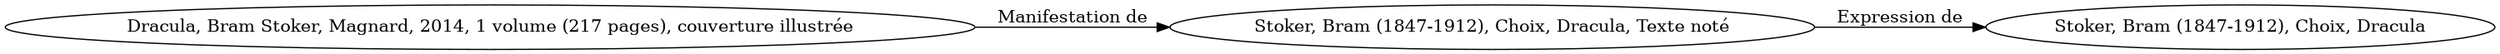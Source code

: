 // Notice UMLRM0031
digraph UMLRM0031 {
	rankdir=LR
	size="20,20"
	UMLRM0031 [label="Stoker, Bram (1847-1912), Choix, Dracula"]
	UMLRM0032 [label="Stoker, Bram (1847-1912), Choix, Dracula, Texte noté"]
	UMLRM0032 -> UMLRM0031 [label="Expression de"]
	UMLRM0033 [label="Dracula, Bram Stoker, Magnard, 2014, 1 volume (217 pages), couverture illustrée"]
	UMLRM0033 -> UMLRM0032 [label="Manifestation de"]
}
